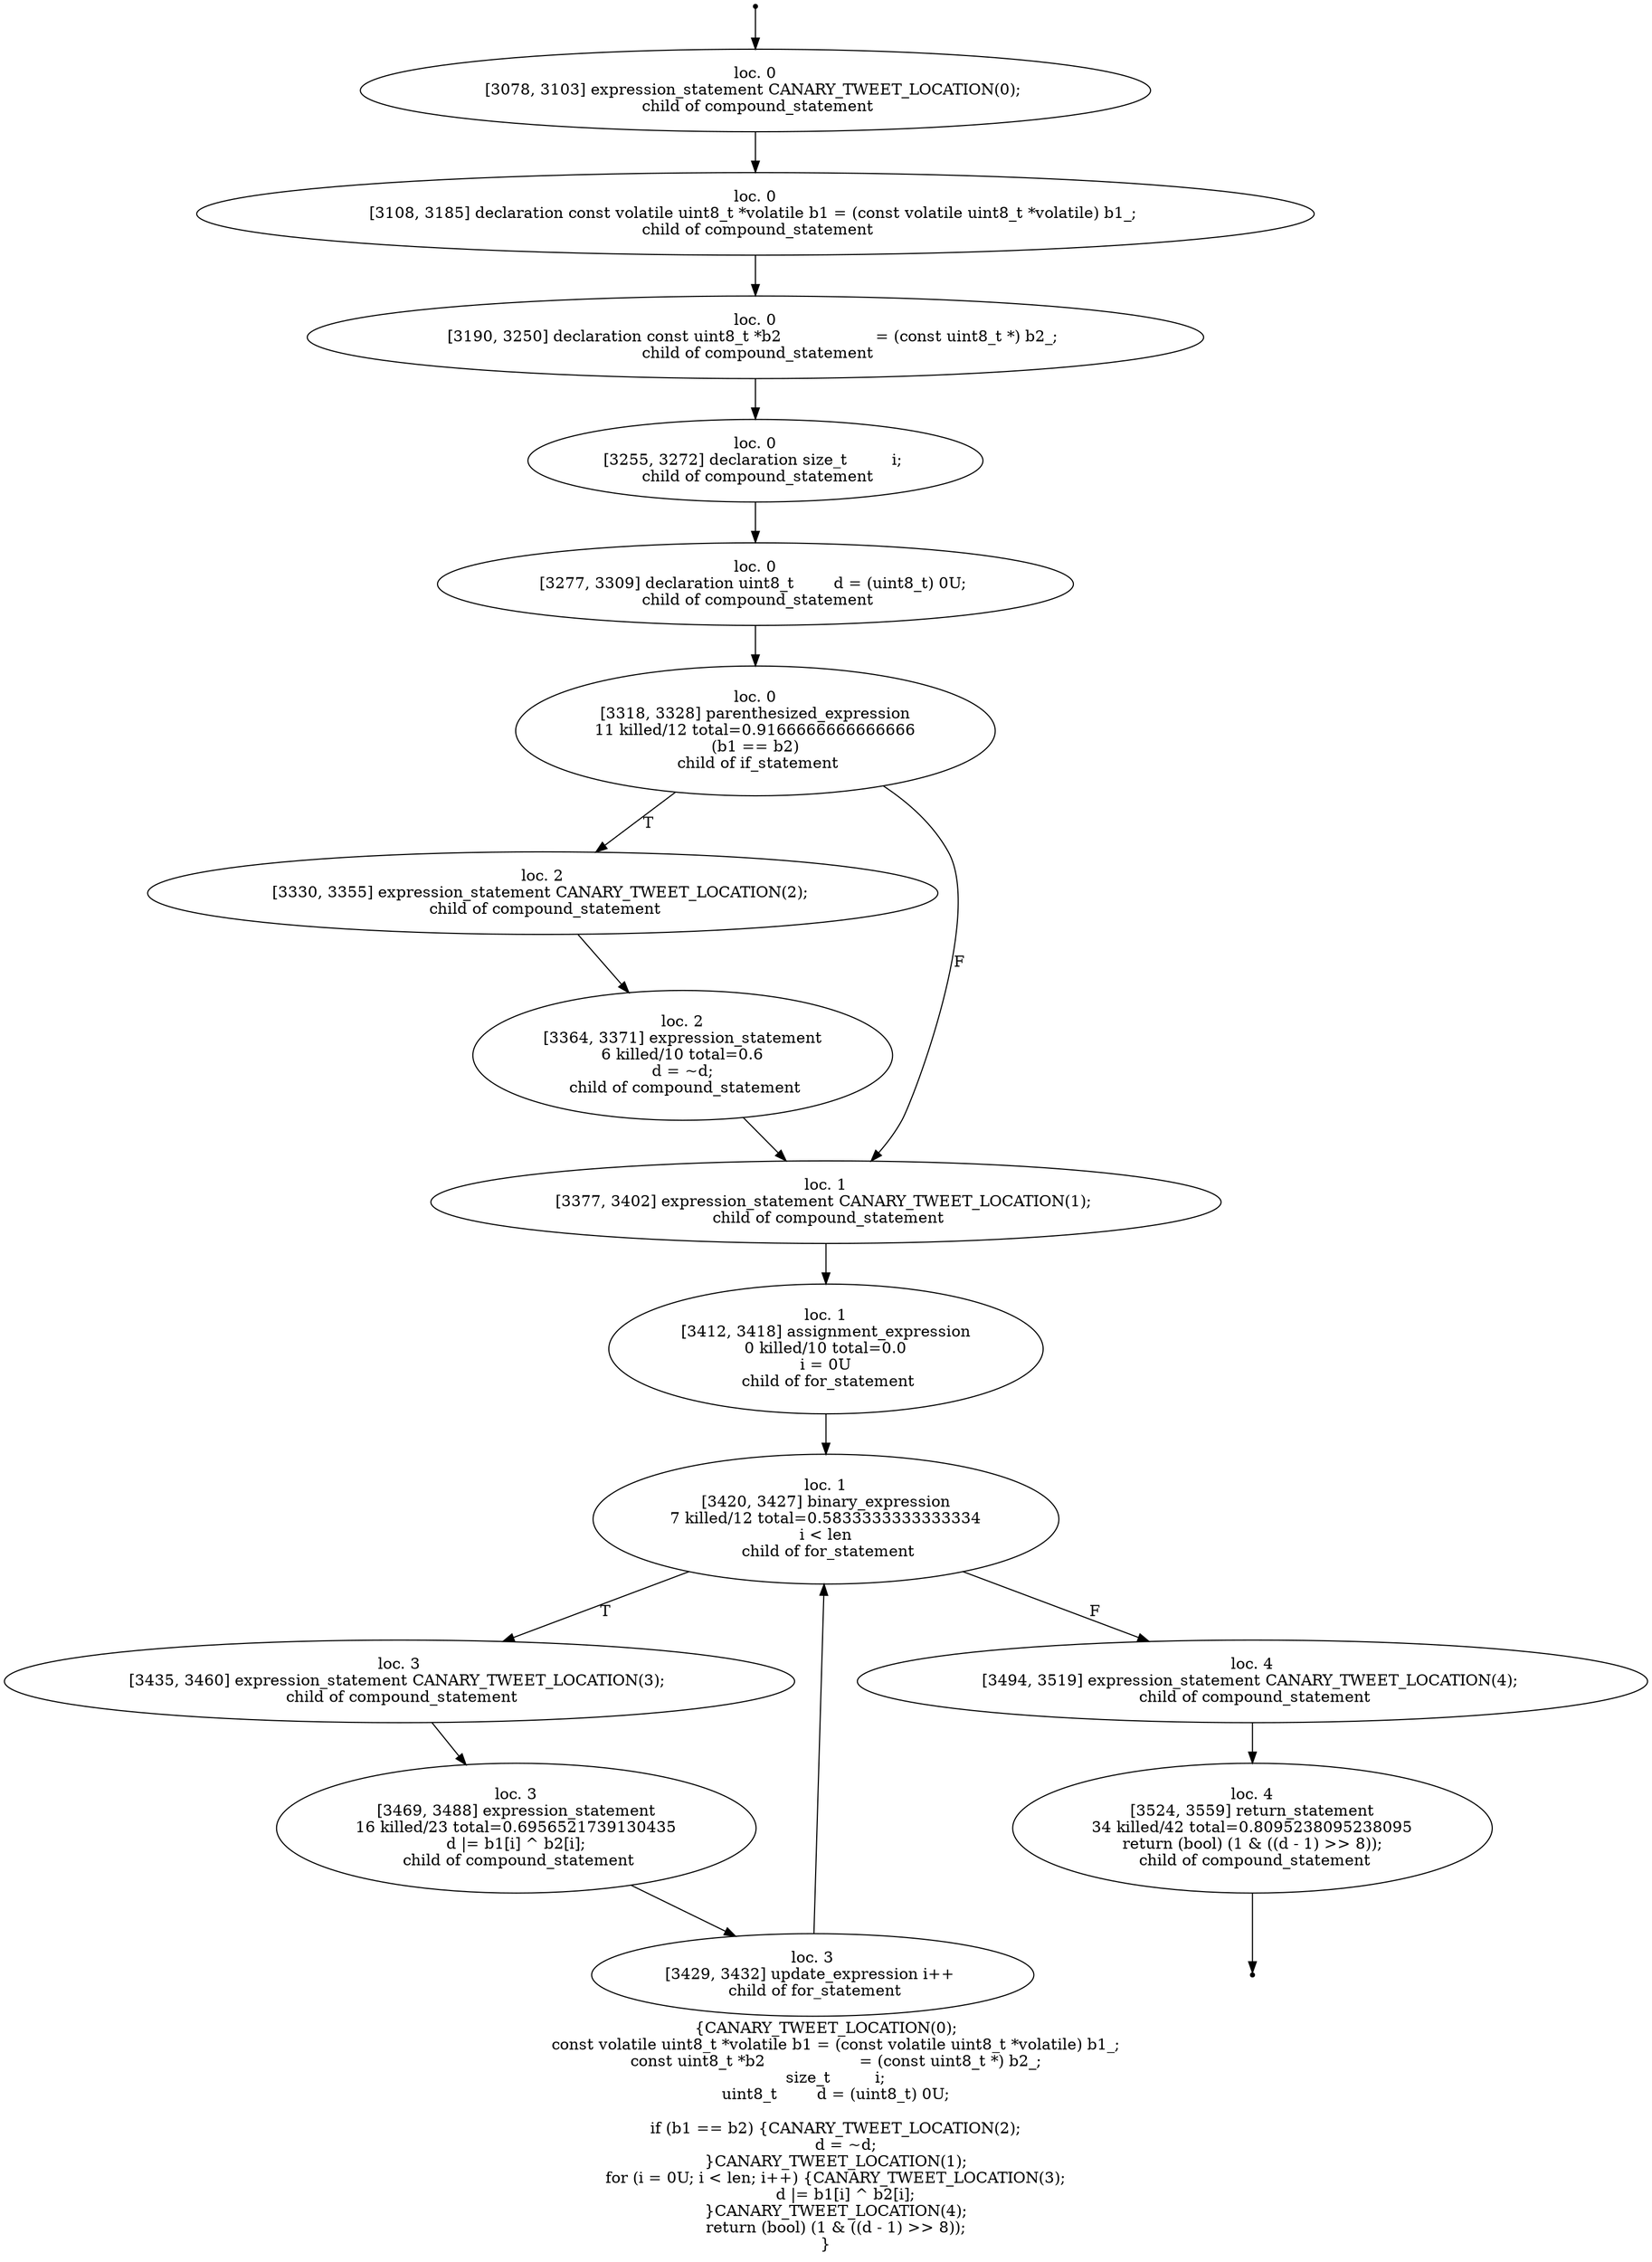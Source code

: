 digraph hydro_equal_5 {
	initial [shape=point]
	initial -> "loc. 0
[3078, 3103] expression_statement CANARY_TWEET_LOCATION(0); 
 child of compound_statement"
	final [shape=point]
	"loc. 4
[3524, 3559] return_statement
34 killed/42 total=0.8095238095238095
 return (bool) (1 & ((d - 1) >> 8)); 
 child of compound_statement" -> final
	"loc. 0
[3078, 3103] expression_statement CANARY_TWEET_LOCATION(0); 
 child of compound_statement"
	"loc. 0
[3078, 3103] expression_statement CANARY_TWEET_LOCATION(0); 
 child of compound_statement" -> "loc. 0
[3108, 3185] declaration const volatile uint8_t *volatile b1 = (const volatile uint8_t *volatile) b1_; 
 child of compound_statement"
	"loc. 0
[3108, 3185] declaration const volatile uint8_t *volatile b1 = (const volatile uint8_t *volatile) b1_; 
 child of compound_statement"
	"loc. 0
[3108, 3185] declaration const volatile uint8_t *volatile b1 = (const volatile uint8_t *volatile) b1_; 
 child of compound_statement" -> "loc. 0
[3190, 3250] declaration const uint8_t *b2                   = (const uint8_t *) b2_; 
 child of compound_statement"
	"loc. 0
[3190, 3250] declaration const uint8_t *b2                   = (const uint8_t *) b2_; 
 child of compound_statement"
	"loc. 0
[3190, 3250] declaration const uint8_t *b2                   = (const uint8_t *) b2_; 
 child of compound_statement" -> "loc. 0
[3255, 3272] declaration size_t         i; 
 child of compound_statement"
	"loc. 0
[3255, 3272] declaration size_t         i; 
 child of compound_statement"
	"loc. 0
[3255, 3272] declaration size_t         i; 
 child of compound_statement" -> "loc. 0
[3277, 3309] declaration uint8_t        d = (uint8_t) 0U; 
 child of compound_statement"
	"loc. 0
[3277, 3309] declaration uint8_t        d = (uint8_t) 0U; 
 child of compound_statement"
	"loc. 0
[3277, 3309] declaration uint8_t        d = (uint8_t) 0U; 
 child of compound_statement" -> "loc. 0
[3318, 3328] parenthesized_expression
11 killed/12 total=0.9166666666666666
 (b1 == b2) 
 child of if_statement"
	"loc. 0
[3318, 3328] parenthesized_expression
11 killed/12 total=0.9166666666666666
 (b1 == b2) 
 child of if_statement"
	"loc. 0
[3318, 3328] parenthesized_expression
11 killed/12 total=0.9166666666666666
 (b1 == b2) 
 child of if_statement" -> "loc. 2
[3330, 3355] expression_statement CANARY_TWEET_LOCATION(2); 
 child of compound_statement" [label=T]
	"loc. 0
[3318, 3328] parenthesized_expression
11 killed/12 total=0.9166666666666666
 (b1 == b2) 
 child of if_statement" -> "loc. 1
[3377, 3402] expression_statement CANARY_TWEET_LOCATION(1); 
 child of compound_statement" [label=F]
	"loc. 2
[3330, 3355] expression_statement CANARY_TWEET_LOCATION(2); 
 child of compound_statement"
	"loc. 2
[3330, 3355] expression_statement CANARY_TWEET_LOCATION(2); 
 child of compound_statement" -> "loc. 2
[3364, 3371] expression_statement
6 killed/10 total=0.6
 d = ~d; 
 child of compound_statement"
	"loc. 1
[3377, 3402] expression_statement CANARY_TWEET_LOCATION(1); 
 child of compound_statement"
	"loc. 1
[3377, 3402] expression_statement CANARY_TWEET_LOCATION(1); 
 child of compound_statement" -> "loc. 1
[3412, 3418] assignment_expression
0 killed/10 total=0.0
 i = 0U 
 child of for_statement"
	"loc. 2
[3364, 3371] expression_statement
6 killed/10 total=0.6
 d = ~d; 
 child of compound_statement"
	"loc. 2
[3364, 3371] expression_statement
6 killed/10 total=0.6
 d = ~d; 
 child of compound_statement" -> "loc. 1
[3377, 3402] expression_statement CANARY_TWEET_LOCATION(1); 
 child of compound_statement"
	"loc. 1
[3412, 3418] assignment_expression
0 killed/10 total=0.0
 i = 0U 
 child of for_statement"
	"loc. 1
[3412, 3418] assignment_expression
0 killed/10 total=0.0
 i = 0U 
 child of for_statement" -> "loc. 1
[3420, 3427] binary_expression
7 killed/12 total=0.5833333333333334
 i < len 
 child of for_statement"
	"loc. 1
[3420, 3427] binary_expression
7 killed/12 total=0.5833333333333334
 i < len 
 child of for_statement"
	"loc. 1
[3420, 3427] binary_expression
7 killed/12 total=0.5833333333333334
 i < len 
 child of for_statement" -> "loc. 3
[3435, 3460] expression_statement CANARY_TWEET_LOCATION(3); 
 child of compound_statement" [label=T]
	"loc. 1
[3420, 3427] binary_expression
7 killed/12 total=0.5833333333333334
 i < len 
 child of for_statement" -> "loc. 4
[3494, 3519] expression_statement CANARY_TWEET_LOCATION(4); 
 child of compound_statement" [label=F]
	"loc. 3
[3435, 3460] expression_statement CANARY_TWEET_LOCATION(3); 
 child of compound_statement"
	"loc. 3
[3435, 3460] expression_statement CANARY_TWEET_LOCATION(3); 
 child of compound_statement" -> "loc. 3
[3469, 3488] expression_statement
16 killed/23 total=0.6956521739130435
 d |= b1[i] ^ b2[i]; 
 child of compound_statement"
	"loc. 4
[3494, 3519] expression_statement CANARY_TWEET_LOCATION(4); 
 child of compound_statement"
	"loc. 4
[3494, 3519] expression_statement CANARY_TWEET_LOCATION(4); 
 child of compound_statement" -> "loc. 4
[3524, 3559] return_statement
34 killed/42 total=0.8095238095238095
 return (bool) (1 & ((d - 1) >> 8)); 
 child of compound_statement"
	"loc. 3
[3429, 3432] update_expression i++ 
 child of for_statement"
	"loc. 3
[3429, 3432] update_expression i++ 
 child of for_statement" -> "loc. 1
[3420, 3427] binary_expression
7 killed/12 total=0.5833333333333334
 i < len 
 child of for_statement"
	"loc. 3
[3469, 3488] expression_statement
16 killed/23 total=0.6956521739130435
 d |= b1[i] ^ b2[i]; 
 child of compound_statement"
	"loc. 3
[3469, 3488] expression_statement
16 killed/23 total=0.6956521739130435
 d |= b1[i] ^ b2[i]; 
 child of compound_statement" -> "loc. 3
[3429, 3432] update_expression i++ 
 child of for_statement"
	"loc. 4
[3524, 3559] return_statement
34 killed/42 total=0.8095238095238095
 return (bool) (1 & ((d - 1) >> 8)); 
 child of compound_statement"
	label="{CANARY_TWEET_LOCATION(0);
    const volatile uint8_t *volatile b1 = (const volatile uint8_t *volatile) b1_;
    const uint8_t *b2                   = (const uint8_t *) b2_;
    size_t         i;
    uint8_t        d = (uint8_t) 0U;

    if (b1 == b2) {CANARY_TWEET_LOCATION(2);
        d = ~d;
    }CANARY_TWEET_LOCATION(1);
    for (i = 0U; i < len; i++) {CANARY_TWEET_LOCATION(3);
        d |= b1[i] ^ b2[i];
    }CANARY_TWEET_LOCATION(4);
    return (bool) (1 & ((d - 1) >> 8));
}"
}
